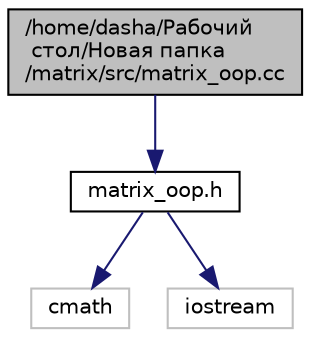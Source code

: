 digraph "/home/dasha/Рабочий стол/Новая папка/matrix/src/matrix_oop.cc"
{
 // LATEX_PDF_SIZE
  edge [fontname="Helvetica",fontsize="10",labelfontname="Helvetica",labelfontsize="10"];
  node [fontname="Helvetica",fontsize="10",shape=record];
  Node1 [label="/home/dasha/Рабочий\l стол/Новая папка\l/matrix/src/matrix_oop.cc",height=0.2,width=0.4,color="black", fillcolor="grey75", style="filled", fontcolor="black",tooltip="Source file with discription of methods in project Matrix."];
  Node1 -> Node2 [color="midnightblue",fontsize="10",style="solid",fontname="Helvetica"];
  Node2 [label="matrix_oop.h",height=0.2,width=0.4,color="black", fillcolor="white", style="filled",URL="$matrix__oop_8h.html",tooltip="Header file with discription of methods in project Matrix."];
  Node2 -> Node3 [color="midnightblue",fontsize="10",style="solid",fontname="Helvetica"];
  Node3 [label="cmath",height=0.2,width=0.4,color="grey75", fillcolor="white", style="filled",tooltip=" "];
  Node2 -> Node4 [color="midnightblue",fontsize="10",style="solid",fontname="Helvetica"];
  Node4 [label="iostream",height=0.2,width=0.4,color="grey75", fillcolor="white", style="filled",tooltip=" "];
}
